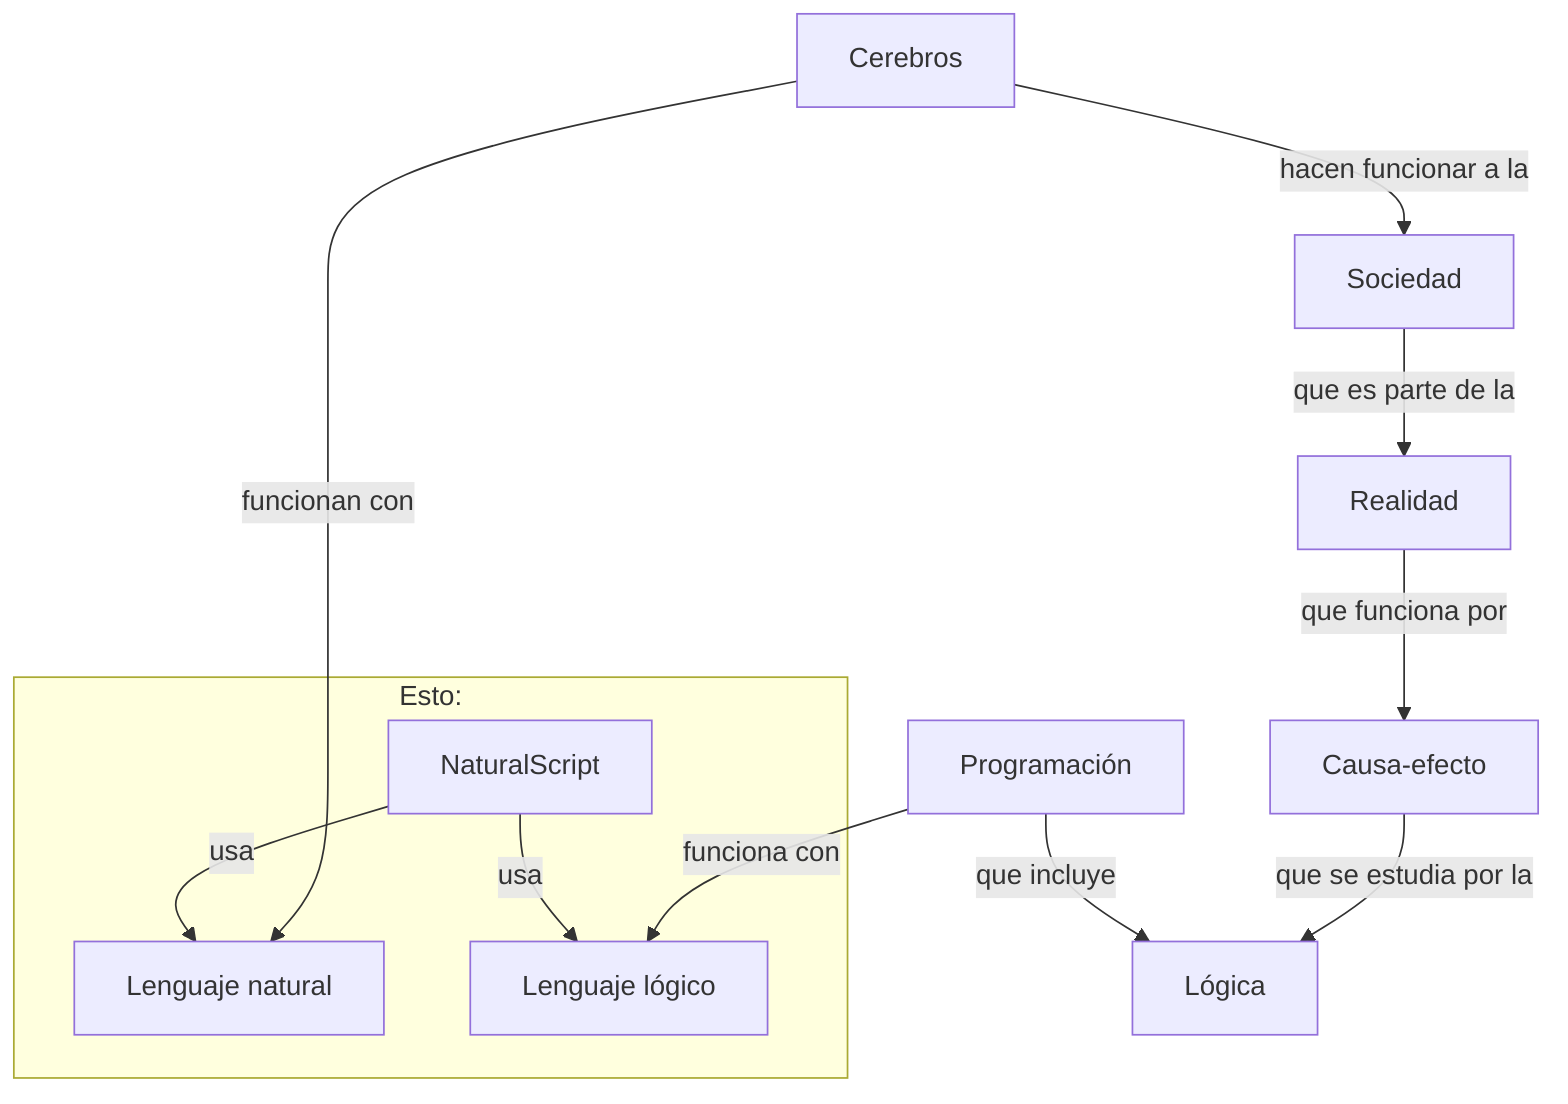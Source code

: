 flowchart TD
A[Realidad]
B[Causa-efecto]
C[Lógica]
D[Programación]

E[Cerebros]
F[Sociedad]

G[Lenguaje natural]
H[Lenguaje lógico]
I[NaturalScript]

A --que funciona por--> B
B --que se estudia por la-->C
D --que incluye-->C

E --hacen funcionar a la-->F
F --que es parte de la-->A

E --funcionan con-->G
D --funciona con-->H

subgraph Esto:
I --usa-->G
I --usa-->H
end